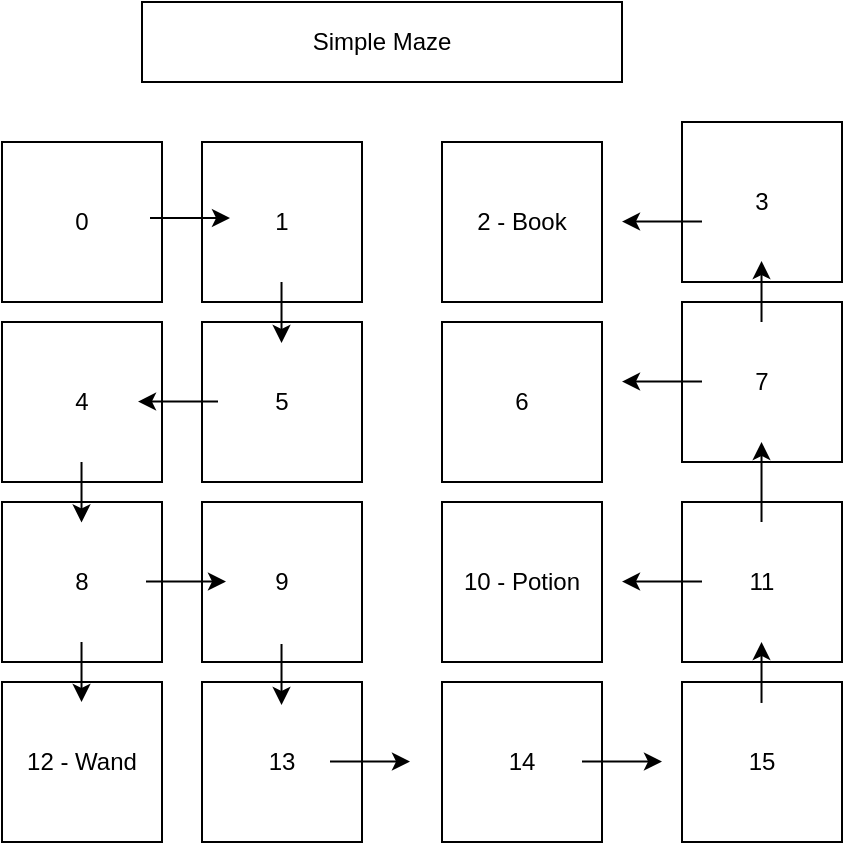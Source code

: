 <mxfile>
    <diagram id="whWczULWnZ34Ce8aKF6S" name="Page-1">
        <mxGraphModel dx="603" dy="388" grid="1" gridSize="10" guides="1" tooltips="1" connect="1" arrows="1" fold="1" page="1" pageScale="1" pageWidth="850" pageHeight="1100" math="0" shadow="0">
            <root>
                <mxCell id="0"/>
                <mxCell id="1" parent="0"/>
                <mxCell id="2" value="0" style="whiteSpace=wrap;html=1;aspect=fixed;" vertex="1" parent="1">
                    <mxGeometry x="400" y="220" width="80" height="80" as="geometry"/>
                </mxCell>
                <mxCell id="3" value="5" style="whiteSpace=wrap;html=1;aspect=fixed;" vertex="1" parent="1">
                    <mxGeometry x="500" y="310" width="80" height="80" as="geometry"/>
                </mxCell>
                <mxCell id="4" value="1" style="whiteSpace=wrap;html=1;aspect=fixed;" vertex="1" parent="1">
                    <mxGeometry x="500" y="220" width="80" height="80" as="geometry"/>
                </mxCell>
                <mxCell id="7" value="" style="endArrow=classic;html=1;" edge="1" parent="1">
                    <mxGeometry width="50" height="50" relative="1" as="geometry">
                        <mxPoint x="474" y="258" as="sourcePoint"/>
                        <mxPoint x="514" y="258" as="targetPoint"/>
                    </mxGeometry>
                </mxCell>
                <mxCell id="8" value="" style="endArrow=classic;html=1;" edge="1" parent="1">
                    <mxGeometry width="50" height="50" relative="1" as="geometry">
                        <mxPoint x="539.76" y="290" as="sourcePoint"/>
                        <mxPoint x="539.76" y="320.48" as="targetPoint"/>
                    </mxGeometry>
                </mxCell>
                <mxCell id="10" value="4" style="whiteSpace=wrap;html=1;aspect=fixed;" vertex="1" parent="1">
                    <mxGeometry x="400" y="310" width="80" height="80" as="geometry"/>
                </mxCell>
                <mxCell id="11" value="" style="endArrow=classic;html=1;" edge="1" parent="1">
                    <mxGeometry width="50" height="50" relative="1" as="geometry">
                        <mxPoint x="508" y="349.76" as="sourcePoint"/>
                        <mxPoint x="468" y="349.76" as="targetPoint"/>
                    </mxGeometry>
                </mxCell>
                <mxCell id="12" value="8" style="whiteSpace=wrap;html=1;aspect=fixed;" vertex="1" parent="1">
                    <mxGeometry x="400" y="400" width="80" height="80" as="geometry"/>
                </mxCell>
                <mxCell id="13" value="" style="endArrow=classic;html=1;" edge="1" parent="1">
                    <mxGeometry width="50" height="50" relative="1" as="geometry">
                        <mxPoint x="439.76" y="380" as="sourcePoint"/>
                        <mxPoint x="439.76" y="410.24" as="targetPoint"/>
                    </mxGeometry>
                </mxCell>
                <mxCell id="14" value="9" style="whiteSpace=wrap;html=1;aspect=fixed;" vertex="1" parent="1">
                    <mxGeometry x="500" y="400" width="80" height="80" as="geometry"/>
                </mxCell>
                <mxCell id="15" value="" style="endArrow=classic;html=1;" edge="1" parent="1">
                    <mxGeometry width="50" height="50" relative="1" as="geometry">
                        <mxPoint x="472" y="439.76" as="sourcePoint"/>
                        <mxPoint x="512" y="439.76" as="targetPoint"/>
                    </mxGeometry>
                </mxCell>
                <mxCell id="16" value="13" style="whiteSpace=wrap;html=1;aspect=fixed;" vertex="1" parent="1">
                    <mxGeometry x="500" y="490" width="80" height="80" as="geometry"/>
                </mxCell>
                <mxCell id="17" value="" style="endArrow=classic;html=1;" edge="1" parent="1">
                    <mxGeometry width="50" height="50" relative="1" as="geometry">
                        <mxPoint x="539.76" y="471" as="sourcePoint"/>
                        <mxPoint x="539.76" y="501.48" as="targetPoint"/>
                    </mxGeometry>
                </mxCell>
                <mxCell id="18" value="12 - Wand" style="whiteSpace=wrap;html=1;aspect=fixed;" vertex="1" parent="1">
                    <mxGeometry x="400" y="490" width="80" height="80" as="geometry"/>
                </mxCell>
                <mxCell id="19" value="" style="endArrow=classic;html=1;" edge="1" parent="1">
                    <mxGeometry width="50" height="50" relative="1" as="geometry">
                        <mxPoint x="439.76" y="470" as="sourcePoint"/>
                        <mxPoint x="439.76" y="500" as="targetPoint"/>
                    </mxGeometry>
                </mxCell>
                <mxCell id="20" value="15" style="whiteSpace=wrap;html=1;aspect=fixed;" vertex="1" parent="1">
                    <mxGeometry x="740" y="490" width="80" height="80" as="geometry"/>
                </mxCell>
                <mxCell id="21" value="11" style="whiteSpace=wrap;html=1;aspect=fixed;" vertex="1" parent="1">
                    <mxGeometry x="740" y="400" width="80" height="80" as="geometry"/>
                </mxCell>
                <mxCell id="22" value="7" style="whiteSpace=wrap;html=1;aspect=fixed;" vertex="1" parent="1">
                    <mxGeometry x="740" y="300" width="80" height="80" as="geometry"/>
                </mxCell>
                <mxCell id="23" value="3" style="whiteSpace=wrap;html=1;aspect=fixed;" vertex="1" parent="1">
                    <mxGeometry x="740" y="210" width="80" height="80" as="geometry"/>
                </mxCell>
                <mxCell id="27" value="" style="endArrow=classic;html=1;" edge="1" parent="1">
                    <mxGeometry width="50" height="50" relative="1" as="geometry">
                        <mxPoint x="564" y="529.76" as="sourcePoint"/>
                        <mxPoint x="604" y="529.76" as="targetPoint"/>
                    </mxGeometry>
                </mxCell>
                <mxCell id="28" value="14" style="whiteSpace=wrap;html=1;aspect=fixed;" vertex="1" parent="1">
                    <mxGeometry x="620" y="490" width="80" height="80" as="geometry"/>
                </mxCell>
                <mxCell id="29" value="" style="endArrow=classic;html=1;" edge="1" parent="1">
                    <mxGeometry width="50" height="50" relative="1" as="geometry">
                        <mxPoint x="690" y="529.76" as="sourcePoint"/>
                        <mxPoint x="730" y="529.76" as="targetPoint"/>
                    </mxGeometry>
                </mxCell>
                <mxCell id="32" value="" style="endArrow=classic;html=1;" edge="1" parent="1">
                    <mxGeometry width="50" height="50" relative="1" as="geometry">
                        <mxPoint x="779.76" y="500.48" as="sourcePoint"/>
                        <mxPoint x="779.76" y="470" as="targetPoint"/>
                    </mxGeometry>
                </mxCell>
                <mxCell id="33" value="" style="endArrow=classic;html=1;" edge="1" parent="1">
                    <mxGeometry width="50" height="50" relative="1" as="geometry">
                        <mxPoint x="779.76" y="410" as="sourcePoint"/>
                        <mxPoint x="779.76" y="370" as="targetPoint"/>
                    </mxGeometry>
                </mxCell>
                <mxCell id="34" value="10 - Potion" style="whiteSpace=wrap;html=1;aspect=fixed;" vertex="1" parent="1">
                    <mxGeometry x="620" y="400" width="80" height="80" as="geometry"/>
                </mxCell>
                <mxCell id="35" value="" style="endArrow=classic;html=1;" edge="1" parent="1">
                    <mxGeometry width="50" height="50" relative="1" as="geometry">
                        <mxPoint x="750" y="439.76" as="sourcePoint"/>
                        <mxPoint x="710" y="439.76" as="targetPoint"/>
                    </mxGeometry>
                </mxCell>
                <mxCell id="36" value="6" style="whiteSpace=wrap;html=1;aspect=fixed;" vertex="1" parent="1">
                    <mxGeometry x="620" y="310" width="80" height="80" as="geometry"/>
                </mxCell>
                <mxCell id="37" value="" style="endArrow=classic;html=1;" edge="1" parent="1">
                    <mxGeometry width="50" height="50" relative="1" as="geometry">
                        <mxPoint x="750" y="339.76" as="sourcePoint"/>
                        <mxPoint x="710" y="339.76" as="targetPoint"/>
                    </mxGeometry>
                </mxCell>
                <mxCell id="38" value="2 - Book" style="whiteSpace=wrap;html=1;aspect=fixed;" vertex="1" parent="1">
                    <mxGeometry x="620" y="220" width="80" height="80" as="geometry"/>
                </mxCell>
                <mxCell id="39" value="" style="endArrow=classic;html=1;" edge="1" parent="1">
                    <mxGeometry width="50" height="50" relative="1" as="geometry">
                        <mxPoint x="750" y="259.76" as="sourcePoint"/>
                        <mxPoint x="710" y="259.76" as="targetPoint"/>
                    </mxGeometry>
                </mxCell>
                <mxCell id="40" value="" style="endArrow=classic;html=1;" edge="1" parent="1">
                    <mxGeometry width="50" height="50" relative="1" as="geometry">
                        <mxPoint x="779.76" y="310" as="sourcePoint"/>
                        <mxPoint x="779.76" y="279.52" as="targetPoint"/>
                    </mxGeometry>
                </mxCell>
                <mxCell id="41" value="Simple Maze" style="whiteSpace=wrap;html=1;" vertex="1" parent="1">
                    <mxGeometry x="470" y="150" width="240" height="40" as="geometry"/>
                </mxCell>
            </root>
        </mxGraphModel>
    </diagram>
</mxfile>